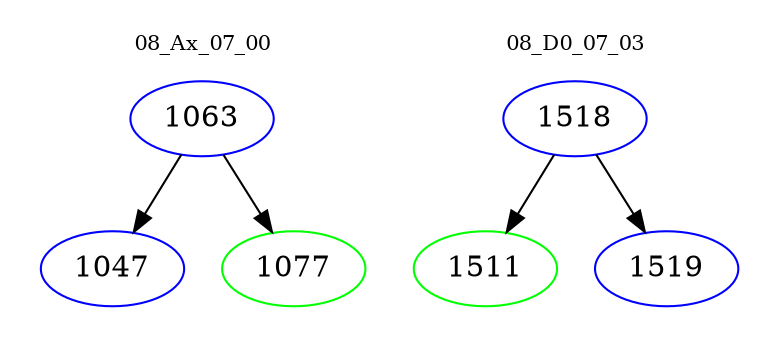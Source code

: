 digraph{
subgraph cluster_0 {
color = white
label = "08_Ax_07_00";
fontsize=10;
T0_1063 [label="1063", color="blue"]
T0_1063 -> T0_1047 [color="black"]
T0_1047 [label="1047", color="blue"]
T0_1063 -> T0_1077 [color="black"]
T0_1077 [label="1077", color="green"]
}
subgraph cluster_1 {
color = white
label = "08_D0_07_03";
fontsize=10;
T1_1518 [label="1518", color="blue"]
T1_1518 -> T1_1511 [color="black"]
T1_1511 [label="1511", color="green"]
T1_1518 -> T1_1519 [color="black"]
T1_1519 [label="1519", color="blue"]
}
}
